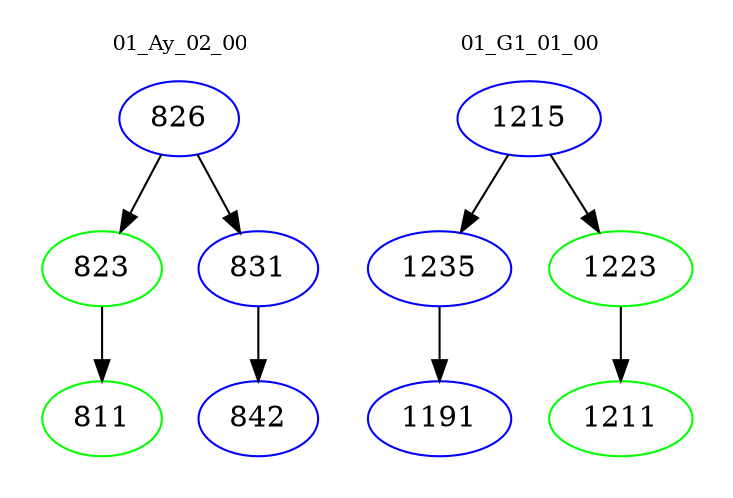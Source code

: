 digraph{
subgraph cluster_0 {
color = white
label = "01_Ay_02_00";
fontsize=10;
T0_826 [label="826", color="blue"]
T0_826 -> T0_823 [color="black"]
T0_823 [label="823", color="green"]
T0_823 -> T0_811 [color="black"]
T0_811 [label="811", color="green"]
T0_826 -> T0_831 [color="black"]
T0_831 [label="831", color="blue"]
T0_831 -> T0_842 [color="black"]
T0_842 [label="842", color="blue"]
}
subgraph cluster_1 {
color = white
label = "01_G1_01_00";
fontsize=10;
T1_1215 [label="1215", color="blue"]
T1_1215 -> T1_1235 [color="black"]
T1_1235 [label="1235", color="blue"]
T1_1235 -> T1_1191 [color="black"]
T1_1191 [label="1191", color="blue"]
T1_1215 -> T1_1223 [color="black"]
T1_1223 [label="1223", color="green"]
T1_1223 -> T1_1211 [color="black"]
T1_1211 [label="1211", color="green"]
}
}

